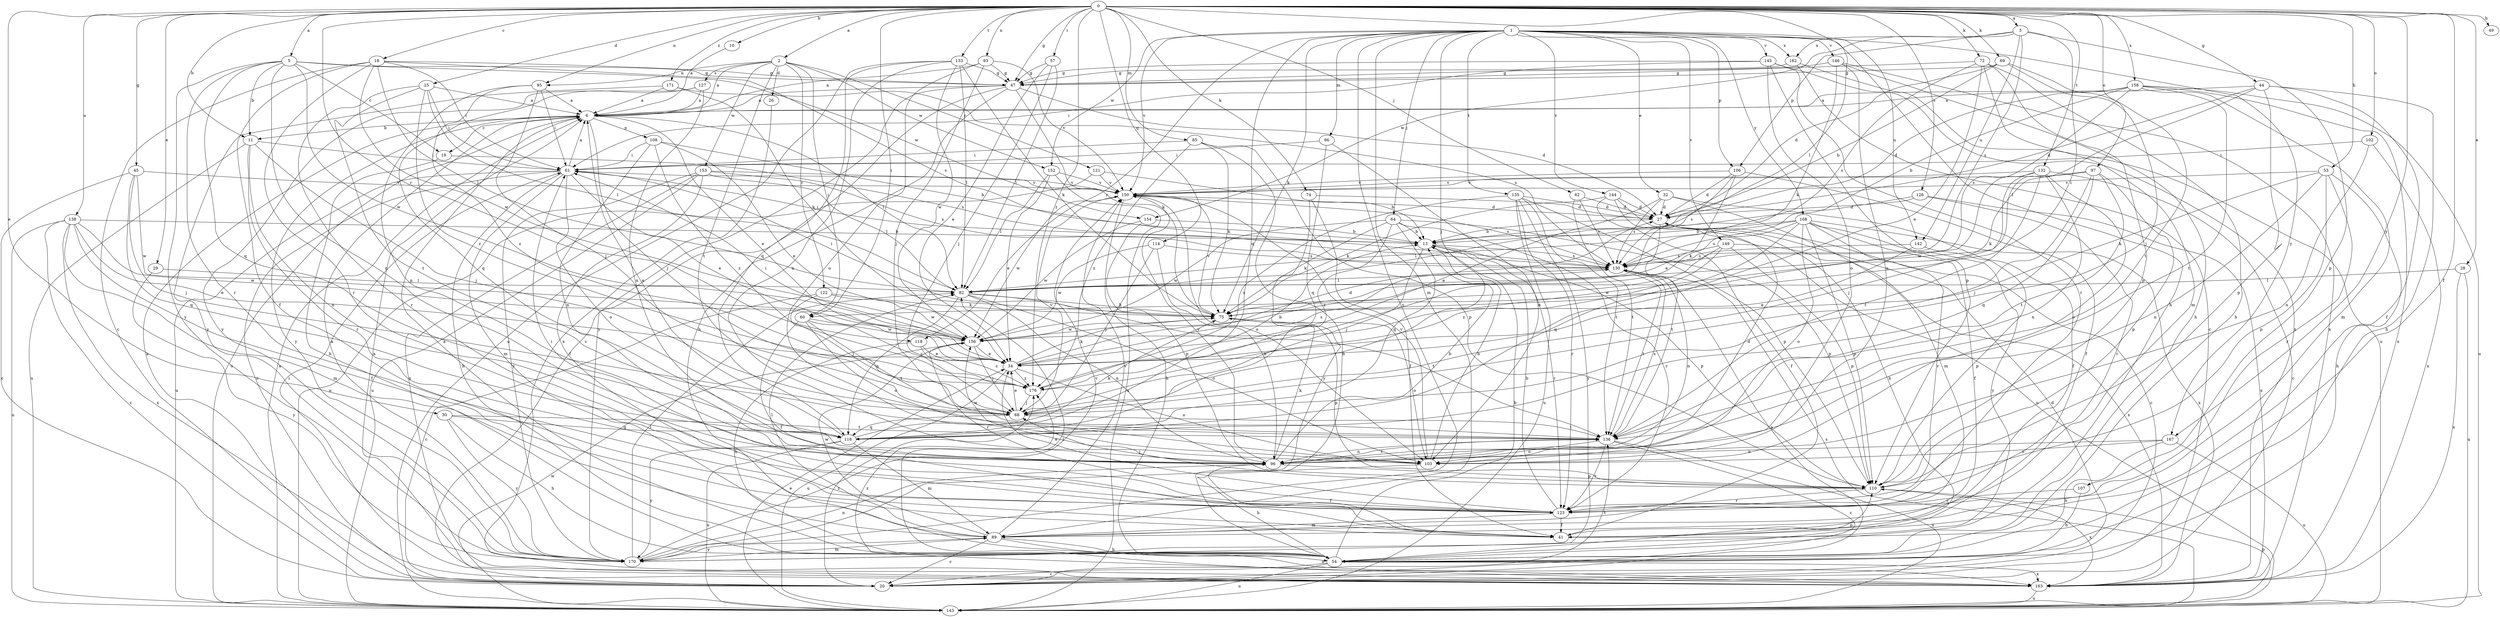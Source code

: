 strict digraph  {
0;
1;
2;
3;
5;
6;
10;
11;
13;
18;
19;
20;
25;
26;
27;
28;
29;
30;
32;
34;
41;
44;
45;
47;
49;
53;
54;
57;
60;
61;
62;
64;
68;
69;
72;
74;
75;
82;
85;
86;
89;
93;
95;
96;
97;
102;
103;
106;
107;
108;
110;
114;
116;
118;
121;
122;
123;
126;
127;
130;
132;
133;
135;
136;
138;
142;
143;
144;
145;
146;
149;
150;
152;
153;
154;
156;
158;
162;
163;
167;
168;
170;
171;
176;
0 -> 2  [label=a];
0 -> 3  [label=a];
0 -> 5  [label=a];
0 -> 10  [label=b];
0 -> 11  [label=b];
0 -> 18  [label=c];
0 -> 25  [label=d];
0 -> 28  [label=e];
0 -> 29  [label=e];
0 -> 30  [label=e];
0 -> 41  [label=f];
0 -> 44  [label=g];
0 -> 45  [label=g];
0 -> 47  [label=g];
0 -> 49  [label=h];
0 -> 53  [label=h];
0 -> 57  [label=i];
0 -> 60  [label=i];
0 -> 62  [label=j];
0 -> 69  [label=k];
0 -> 72  [label=k];
0 -> 74  [label=k];
0 -> 82  [label=l];
0 -> 85  [label=m];
0 -> 93  [label=n];
0 -> 95  [label=n];
0 -> 97  [label=o];
0 -> 102  [label=o];
0 -> 114  [label=q];
0 -> 118  [label=r];
0 -> 126  [label=s];
0 -> 132  [label=t];
0 -> 133  [label=t];
0 -> 138  [label=u];
0 -> 158  [label=x];
0 -> 167  [label=y];
0 -> 171  [label=z];
0 -> 176  [label=z];
1 -> 32  [label=e];
1 -> 54  [label=h];
1 -> 64  [label=j];
1 -> 68  [label=j];
1 -> 75  [label=k];
1 -> 86  [label=m];
1 -> 89  [label=m];
1 -> 106  [label=p];
1 -> 116  [label=q];
1 -> 118  [label=r];
1 -> 135  [label=t];
1 -> 142  [label=u];
1 -> 144  [label=v];
1 -> 145  [label=v];
1 -> 146  [label=v];
1 -> 149  [label=v];
1 -> 150  [label=v];
1 -> 152  [label=w];
1 -> 162  [label=x];
1 -> 167  [label=y];
1 -> 168  [label=y];
1 -> 170  [label=y];
2 -> 6  [label=a];
2 -> 26  [label=d];
2 -> 60  [label=i];
2 -> 95  [label=n];
2 -> 121  [label=r];
2 -> 122  [label=r];
2 -> 127  [label=s];
2 -> 136  [label=t];
2 -> 152  [label=w];
2 -> 153  [label=w];
3 -> 60  [label=i];
3 -> 106  [label=p];
3 -> 107  [label=p];
3 -> 130  [label=s];
3 -> 142  [label=u];
3 -> 154  [label=w];
3 -> 162  [label=x];
5 -> 11  [label=b];
5 -> 19  [label=c];
5 -> 47  [label=g];
5 -> 96  [label=n];
5 -> 116  [label=q];
5 -> 123  [label=r];
5 -> 154  [label=w];
5 -> 156  [label=w];
5 -> 170  [label=y];
6 -> 11  [label=b];
6 -> 19  [label=c];
6 -> 34  [label=e];
6 -> 68  [label=j];
6 -> 82  [label=l];
6 -> 108  [label=p];
6 -> 143  [label=u];
6 -> 170  [label=y];
10 -> 6  [label=a];
11 -> 61  [label=i];
11 -> 68  [label=j];
11 -> 96  [label=n];
11 -> 123  [label=r];
11 -> 143  [label=u];
13 -> 61  [label=i];
13 -> 68  [label=j];
13 -> 110  [label=p];
13 -> 123  [label=r];
13 -> 130  [label=s];
18 -> 20  [label=c];
18 -> 41  [label=f];
18 -> 47  [label=g];
18 -> 61  [label=i];
18 -> 82  [label=l];
18 -> 123  [label=r];
18 -> 130  [label=s];
18 -> 156  [label=w];
19 -> 54  [label=h];
19 -> 130  [label=s];
20 -> 6  [label=a];
20 -> 27  [label=d];
20 -> 130  [label=s];
20 -> 136  [label=t];
20 -> 176  [label=z];
25 -> 6  [label=a];
25 -> 61  [label=i];
25 -> 82  [label=l];
25 -> 123  [label=r];
25 -> 136  [label=t];
25 -> 176  [label=z];
26 -> 163  [label=x];
27 -> 13  [label=b];
27 -> 20  [label=c];
27 -> 136  [label=t];
28 -> 82  [label=l];
28 -> 143  [label=u];
28 -> 163  [label=x];
29 -> 82  [label=l];
29 -> 170  [label=y];
30 -> 54  [label=h];
30 -> 116  [label=q];
30 -> 136  [label=t];
30 -> 170  [label=y];
32 -> 27  [label=d];
32 -> 34  [label=e];
32 -> 41  [label=f];
32 -> 89  [label=m];
32 -> 130  [label=s];
34 -> 27  [label=d];
34 -> 61  [label=i];
34 -> 75  [label=k];
34 -> 103  [label=o];
34 -> 130  [label=s];
34 -> 143  [label=u];
34 -> 176  [label=z];
44 -> 6  [label=a];
44 -> 27  [label=d];
44 -> 41  [label=f];
44 -> 54  [label=h];
44 -> 82  [label=l];
44 -> 110  [label=p];
45 -> 20  [label=c];
45 -> 68  [label=j];
45 -> 116  [label=q];
45 -> 150  [label=v];
45 -> 156  [label=w];
47 -> 6  [label=a];
47 -> 20  [label=c];
47 -> 27  [label=d];
47 -> 54  [label=h];
47 -> 75  [label=k];
47 -> 170  [label=y];
53 -> 54  [label=h];
53 -> 75  [label=k];
53 -> 96  [label=n];
53 -> 110  [label=p];
53 -> 123  [label=r];
53 -> 150  [label=v];
54 -> 6  [label=a];
54 -> 13  [label=b];
54 -> 20  [label=c];
54 -> 110  [label=p];
54 -> 143  [label=u];
54 -> 163  [label=x];
57 -> 34  [label=e];
57 -> 47  [label=g];
57 -> 68  [label=j];
57 -> 82  [label=l];
60 -> 41  [label=f];
60 -> 103  [label=o];
60 -> 136  [label=t];
60 -> 156  [label=w];
60 -> 176  [label=z];
61 -> 6  [label=a];
61 -> 20  [label=c];
61 -> 34  [label=e];
61 -> 54  [label=h];
61 -> 89  [label=m];
61 -> 103  [label=o];
61 -> 143  [label=u];
61 -> 150  [label=v];
62 -> 27  [label=d];
62 -> 130  [label=s];
62 -> 136  [label=t];
64 -> 13  [label=b];
64 -> 75  [label=k];
64 -> 110  [label=p];
64 -> 116  [label=q];
64 -> 123  [label=r];
64 -> 156  [label=w];
64 -> 176  [label=z];
68 -> 34  [label=e];
68 -> 116  [label=q];
68 -> 136  [label=t];
68 -> 150  [label=v];
69 -> 13  [label=b];
69 -> 27  [label=d];
69 -> 47  [label=g];
69 -> 68  [label=j];
69 -> 136  [label=t];
72 -> 34  [label=e];
72 -> 47  [label=g];
72 -> 54  [label=h];
72 -> 89  [label=m];
72 -> 110  [label=p];
72 -> 130  [label=s];
74 -> 27  [label=d];
74 -> 41  [label=f];
74 -> 170  [label=y];
75 -> 61  [label=i];
75 -> 103  [label=o];
75 -> 110  [label=p];
75 -> 150  [label=v];
75 -> 156  [label=w];
82 -> 75  [label=k];
82 -> 96  [label=n];
82 -> 103  [label=o];
82 -> 116  [label=q];
82 -> 136  [label=t];
85 -> 54  [label=h];
85 -> 61  [label=i];
85 -> 75  [label=k];
85 -> 110  [label=p];
85 -> 176  [label=z];
86 -> 61  [label=i];
86 -> 103  [label=o];
86 -> 116  [label=q];
89 -> 20  [label=c];
89 -> 54  [label=h];
89 -> 82  [label=l];
89 -> 150  [label=v];
89 -> 156  [label=w];
89 -> 163  [label=x];
89 -> 170  [label=y];
93 -> 6  [label=a];
93 -> 47  [label=g];
93 -> 68  [label=j];
93 -> 103  [label=o];
93 -> 150  [label=v];
95 -> 6  [label=a];
95 -> 61  [label=i];
95 -> 68  [label=j];
95 -> 96  [label=n];
95 -> 176  [label=z];
96 -> 13  [label=b];
96 -> 27  [label=d];
96 -> 41  [label=f];
96 -> 75  [label=k];
96 -> 110  [label=p];
96 -> 136  [label=t];
96 -> 150  [label=v];
96 -> 156  [label=w];
97 -> 68  [label=j];
97 -> 75  [label=k];
97 -> 110  [label=p];
97 -> 116  [label=q];
97 -> 136  [label=t];
97 -> 150  [label=v];
102 -> 61  [label=i];
102 -> 96  [label=n];
102 -> 163  [label=x];
103 -> 13  [label=b];
103 -> 54  [label=h];
103 -> 150  [label=v];
106 -> 27  [label=d];
106 -> 34  [label=e];
106 -> 41  [label=f];
106 -> 130  [label=s];
106 -> 150  [label=v];
107 -> 54  [label=h];
107 -> 123  [label=r];
108 -> 13  [label=b];
108 -> 34  [label=e];
108 -> 61  [label=i];
108 -> 96  [label=n];
108 -> 176  [label=z];
110 -> 68  [label=j];
110 -> 123  [label=r];
110 -> 163  [label=x];
114 -> 68  [label=j];
114 -> 96  [label=n];
114 -> 130  [label=s];
114 -> 156  [label=w];
116 -> 6  [label=a];
116 -> 75  [label=k];
116 -> 89  [label=m];
116 -> 143  [label=u];
116 -> 170  [label=y];
118 -> 34  [label=e];
118 -> 54  [label=h];
118 -> 176  [label=z];
121 -> 13  [label=b];
121 -> 143  [label=u];
121 -> 150  [label=v];
122 -> 20  [label=c];
122 -> 68  [label=j];
122 -> 75  [label=k];
122 -> 156  [label=w];
123 -> 13  [label=b];
123 -> 34  [label=e];
123 -> 41  [label=f];
123 -> 61  [label=i];
123 -> 89  [label=m];
126 -> 27  [label=d];
126 -> 75  [label=k];
126 -> 123  [label=r];
126 -> 163  [label=x];
127 -> 6  [label=a];
127 -> 96  [label=n];
127 -> 116  [label=q];
127 -> 170  [label=y];
130 -> 82  [label=l];
130 -> 96  [label=n];
130 -> 136  [label=t];
132 -> 20  [label=c];
132 -> 68  [label=j];
132 -> 96  [label=n];
132 -> 103  [label=o];
132 -> 136  [label=t];
132 -> 150  [label=v];
132 -> 156  [label=w];
133 -> 47  [label=g];
133 -> 75  [label=k];
133 -> 82  [label=l];
133 -> 96  [label=n];
133 -> 116  [label=q];
133 -> 143  [label=u];
133 -> 156  [label=w];
135 -> 27  [label=d];
135 -> 110  [label=p];
135 -> 123  [label=r];
135 -> 136  [label=t];
135 -> 143  [label=u];
135 -> 170  [label=y];
135 -> 176  [label=z];
136 -> 20  [label=c];
136 -> 96  [label=n];
136 -> 103  [label=o];
136 -> 123  [label=r];
136 -> 130  [label=s];
136 -> 143  [label=u];
138 -> 13  [label=b];
138 -> 20  [label=c];
138 -> 34  [label=e];
138 -> 41  [label=f];
138 -> 89  [label=m];
138 -> 143  [label=u];
138 -> 156  [label=w];
138 -> 163  [label=x];
142 -> 34  [label=e];
142 -> 110  [label=p];
142 -> 130  [label=s];
143 -> 6  [label=a];
143 -> 34  [label=e];
143 -> 110  [label=p];
143 -> 130  [label=s];
143 -> 156  [label=w];
144 -> 27  [label=d];
144 -> 41  [label=f];
144 -> 54  [label=h];
144 -> 75  [label=k];
144 -> 143  [label=u];
145 -> 47  [label=g];
145 -> 61  [label=i];
145 -> 103  [label=o];
145 -> 110  [label=p];
145 -> 123  [label=r];
145 -> 163  [label=x];
146 -> 47  [label=g];
146 -> 54  [label=h];
146 -> 75  [label=k];
146 -> 103  [label=o];
146 -> 163  [label=x];
149 -> 110  [label=p];
149 -> 130  [label=s];
149 -> 156  [label=w];
149 -> 163  [label=x];
149 -> 176  [label=z];
150 -> 27  [label=d];
150 -> 54  [label=h];
150 -> 103  [label=o];
150 -> 130  [label=s];
150 -> 156  [label=w];
152 -> 34  [label=e];
152 -> 82  [label=l];
152 -> 143  [label=u];
152 -> 150  [label=v];
153 -> 41  [label=f];
153 -> 82  [label=l];
153 -> 130  [label=s];
153 -> 143  [label=u];
153 -> 150  [label=v];
153 -> 163  [label=x];
153 -> 170  [label=y];
154 -> 13  [label=b];
154 -> 110  [label=p];
154 -> 156  [label=w];
156 -> 34  [label=e];
156 -> 68  [label=j];
156 -> 123  [label=r];
158 -> 6  [label=a];
158 -> 13  [label=b];
158 -> 27  [label=d];
158 -> 89  [label=m];
158 -> 130  [label=s];
158 -> 136  [label=t];
158 -> 143  [label=u];
158 -> 163  [label=x];
162 -> 20  [label=c];
162 -> 47  [label=g];
162 -> 143  [label=u];
163 -> 6  [label=a];
163 -> 61  [label=i];
163 -> 82  [label=l];
163 -> 143  [label=u];
163 -> 176  [label=z];
167 -> 54  [label=h];
167 -> 96  [label=n];
167 -> 103  [label=o];
167 -> 143  [label=u];
168 -> 13  [label=b];
168 -> 41  [label=f];
168 -> 82  [label=l];
168 -> 103  [label=o];
168 -> 110  [label=p];
168 -> 116  [label=q];
168 -> 123  [label=r];
168 -> 130  [label=s];
168 -> 163  [label=x];
168 -> 170  [label=y];
170 -> 6  [label=a];
170 -> 82  [label=l];
170 -> 89  [label=m];
170 -> 96  [label=n];
170 -> 150  [label=v];
171 -> 6  [label=a];
171 -> 75  [label=k];
171 -> 130  [label=s];
171 -> 170  [label=y];
176 -> 13  [label=b];
176 -> 68  [label=j];
}
